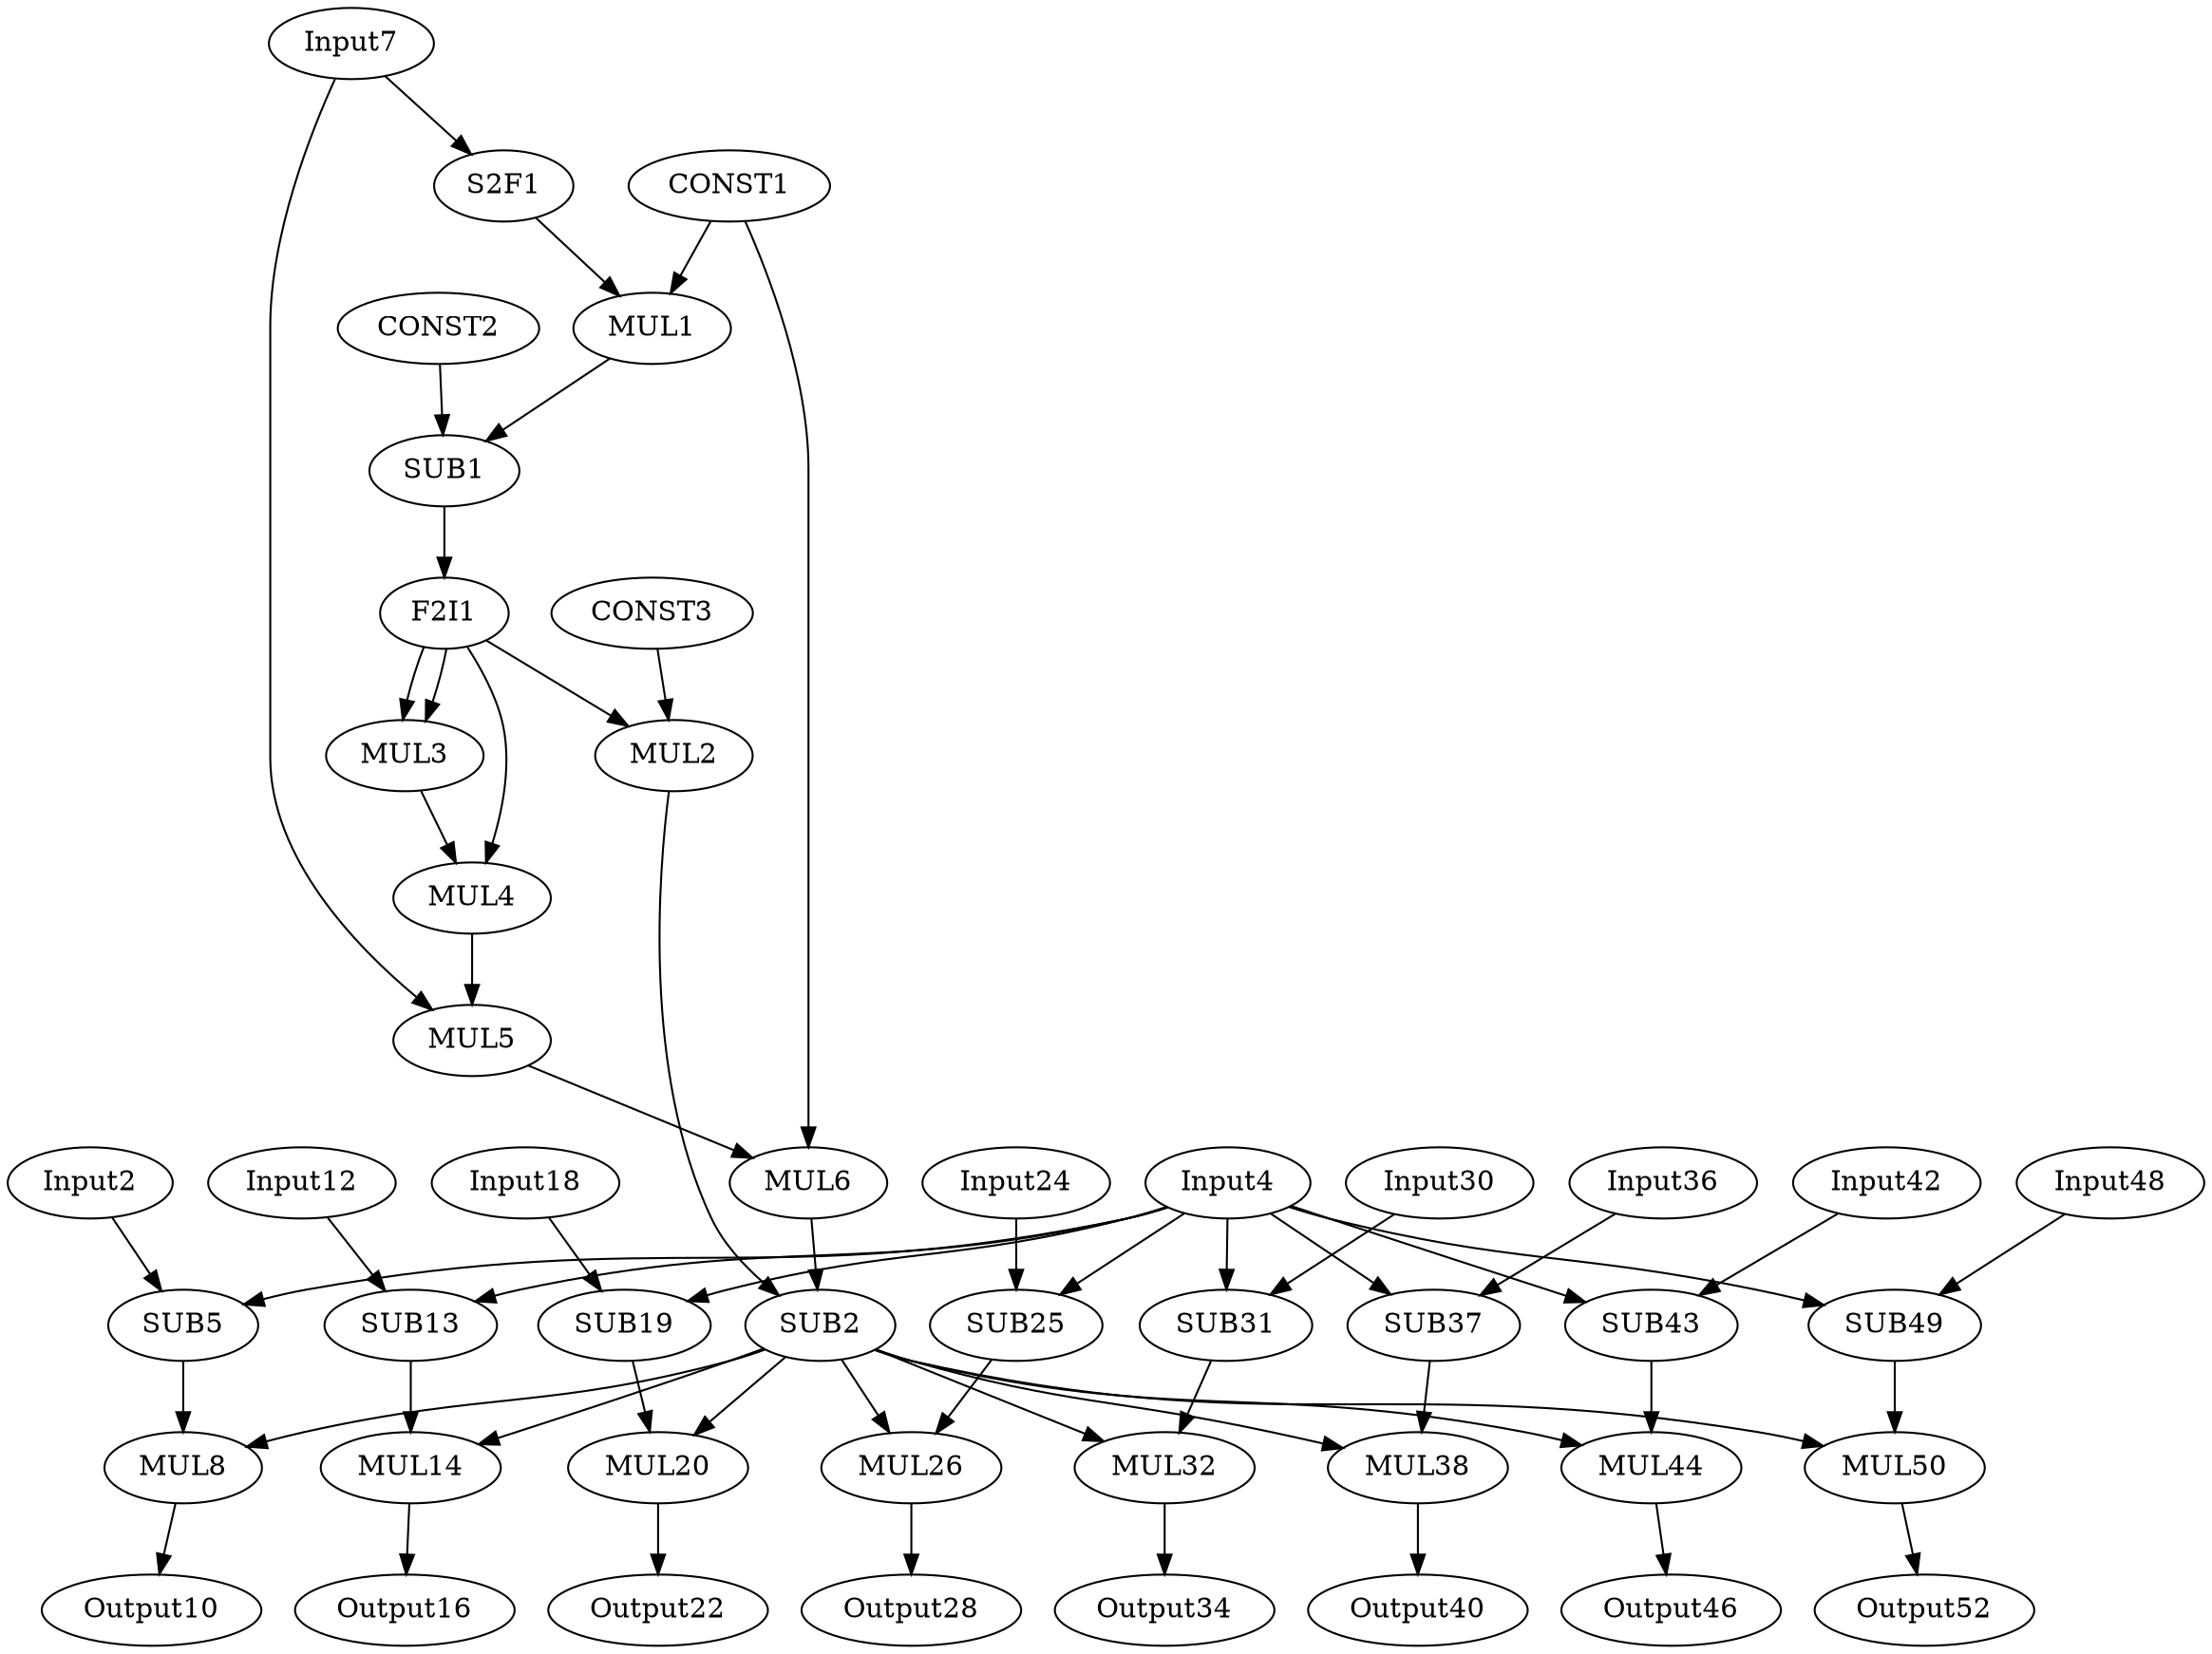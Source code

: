 Digraph G {
Input2[opcode=input, ref_name="A0", size=6050, offset="0, 0", pattern="2, 55, 2, 55"];
Input4[opcode=input, ref_name="Mean", size=8, offset="0, 0", pattern="0, 55, 0, 55"];
SUB5[opcode=fsub];
Input7[opcode=input, ref_name="root", size=8, offset="0, 0", pattern="0, 55, 0, 55"];
S2F1[opcode=tofloat];
F2I1[opcode=toint];
MUL1[opcode=fmul];
MUL2[opcode=fmul];
MUL3[opcode=fmul];
MUL4[opcode=fmul];
MUL5[opcode=fmul];
MUL6[opcode=fmul];
SUB1[opcode=fsub];
SUB2[opcode=fsub];
CONST1[opcode=const, value=14336]; #0.5
CONST2[opcode=const, value=30107]; #magic number
CONST3[opcode=const, value=15872]; #1.5
MUL8[opcode=fmul];
Output10[opcode=output, ref_name="B0", size=6050, offset="0, 0", pattern="2, 55, 2, 55"];
Input12[opcode=input, ref_name="A1", size=6050, offset="0, 0", pattern="2, 55, 2, 55"];
SUB13[opcode=fsub];
MUL14[opcode=fmul];
Output16[opcode=output, ref_name="B1", size=6050, offset="0, 0", pattern="2, 55, 2, 55"];
Input18[opcode=input, ref_name="A2", size=6050, offset="0, 0", pattern="2, 55, 2, 55"];
SUB19[opcode=fsub];
MUL20[opcode=fmul];
Output22[opcode=output, ref_name="B2", size=6050, offset="0, 0", pattern="2, 55, 2, 55"];
Input24[opcode=input, ref_name="A3", size=6050, offset="0, 0", pattern="2, 55, 2, 55"];
SUB25[opcode=fsub];
MUL26[opcode=fmul];
Output28[opcode=output, ref_name="B3", size=6050, offset="0, 0", pattern="2, 55, 2, 55"];
Input30[opcode=input, ref_name="A4", size=6050, offset="0, 0", pattern="2, 55, 2, 55"];
SUB31[opcode=fsub];
MUL32[opcode=fmul];
Output34[opcode=output, ref_name="B4", size=6050, offset="0, 0", pattern="2, 55, 2, 55"];
Input36[opcode=input, ref_name="A5", size=6050, offset="0, 0", pattern="2, 55, 2, 55"];
SUB37[opcode=fsub];
MUL38[opcode=fmul];
Output40[opcode=output, ref_name="B5", size=6050, offset="0, 0", pattern="2, 55, 2, 55"];
Input42[opcode=input, ref_name="A6", size=6050, offset="0, 0", pattern="2, 55, 2, 55"];
SUB43[opcode=fsub];
MUL44[opcode=fmul];
Output46[opcode=output, ref_name="B6", size=6050, offset="0, 0", pattern="2, 55, 2, 55"];
Input48[opcode=input, ref_name="A7", size=6050, offset="0, 0", pattern="2, 55, 2, 55"];
SUB49[opcode=fsub];
MUL50[opcode=fmul];
Output52[opcode=output, ref_name="B7", size=6050, offset="0, 0", pattern="2, 55, 2, 55"];
Input2->SUB5[operand=0];
Input4->SUB49[operand=1];
Input4->SUB43[operand=1];
Input4->SUB37[operand=1];
Input4->SUB31[operand=1];
Input4->SUB25[operand=1];
Input4->SUB19[operand=1];
Input4->SUB13[operand=1];
Input4->SUB5[operand=1];
SUB5->MUL8[operand=0];
Input7->S2F1[operand=0];
S2F1->MUL1[operand=0];
CONST1->MUL1[operand=1];
CONST2->SUB1[operand=0];
MUL1->SUB1[operand=1];
SUB1->F2I1[operand=0];
F2I1->MUL2[operand=0];
CONST3->MUL2[operand=1];
F2I1->MUL3[operand=0];
F2I1->MUL3[operand=1];
F2I1->MUL4[operand=0];
MUL3->MUL4[operand=1];
MUL4->MUL5[operand=0];
Input7->MUL5[operand=1];
CONST1->MUL6[operand=0];
MUL5->MUL6[operand=1];
MUL6->SUB2[operand=1];
MUL2->SUB2[operand=0];
SUB2->MUL50[operand=1];
SUB2->MUL44[operand=1];
SUB2->MUL38[operand=1];
SUB2->MUL32[operand=1];
SUB2->MUL26[operand=1];
SUB2->MUL20[operand=1];
SUB2->MUL14[operand=1];
SUB2->MUL8[operand=1];
MUL8->Output10[operand=0];
Input12->SUB13[operand=0];
SUB13->MUL14[operand=0];
MUL14->Output16[operand=0];
Input18->SUB19[operand=0];
SUB19->MUL20[operand=0];
MUL20->Output22[operand=0];
Input24->SUB25[operand=0];
SUB25->MUL26[operand=0];
MUL26->Output28[operand=0];
Input30->SUB31[operand=0];
SUB31->MUL32[operand=0];
MUL32->Output34[operand=0];
Input36->SUB37[operand=0];
SUB37->MUL38[operand=0];
MUL38->Output40[operand=0];
Input42->SUB43[operand=0];
SUB43->MUL44[operand=0];
MUL44->Output46[operand=0];
Input48->SUB49[operand=0];
SUB49->MUL50[operand=0];
MUL50->Output52[operand=0];
}
